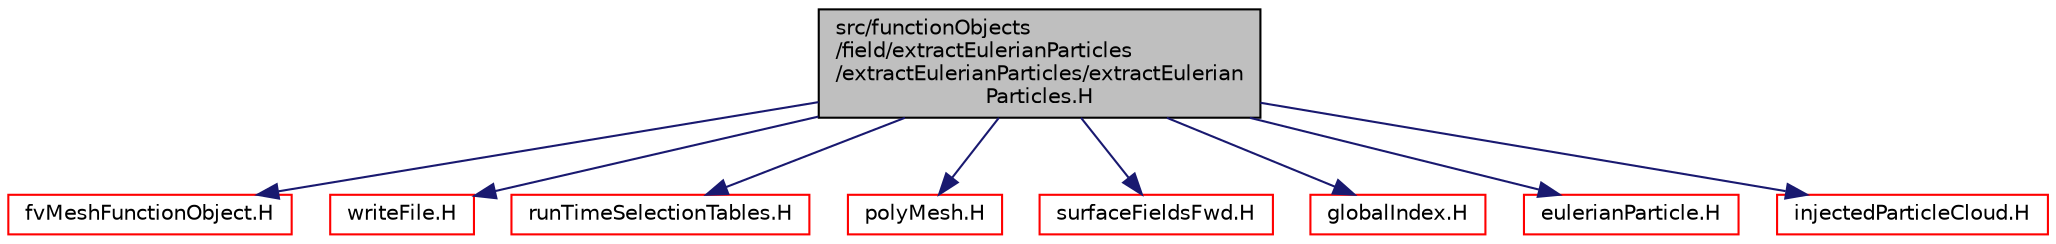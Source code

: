 digraph "src/functionObjects/field/extractEulerianParticles/extractEulerianParticles/extractEulerianParticles.H"
{
  bgcolor="transparent";
  edge [fontname="Helvetica",fontsize="10",labelfontname="Helvetica",labelfontsize="10"];
  node [fontname="Helvetica",fontsize="10",shape=record];
  Node1 [label="src/functionObjects\l/field/extractEulerianParticles\l/extractEulerianParticles/extractEulerian\lParticles.H",height=0.2,width=0.4,color="black", fillcolor="grey75", style="filled" fontcolor="black"];
  Node1 -> Node2 [color="midnightblue",fontsize="10",style="solid",fontname="Helvetica"];
  Node2 [label="fvMeshFunctionObject.H",height=0.2,width=0.4,color="red",URL="$fvMeshFunctionObject_8H.html"];
  Node1 -> Node3 [color="midnightblue",fontsize="10",style="solid",fontname="Helvetica"];
  Node3 [label="writeFile.H",height=0.2,width=0.4,color="red",URL="$writeFile_8H.html"];
  Node1 -> Node4 [color="midnightblue",fontsize="10",style="solid",fontname="Helvetica"];
  Node4 [label="runTimeSelectionTables.H",height=0.2,width=0.4,color="red",URL="$runTimeSelectionTables_8H.html",tooltip="Macros to ease declaration of run-time selection tables. "];
  Node1 -> Node5 [color="midnightblue",fontsize="10",style="solid",fontname="Helvetica"];
  Node5 [label="polyMesh.H",height=0.2,width=0.4,color="red",URL="$polyMesh_8H.html"];
  Node1 -> Node6 [color="midnightblue",fontsize="10",style="solid",fontname="Helvetica"];
  Node6 [label="surfaceFieldsFwd.H",height=0.2,width=0.4,color="red",URL="$surfaceFieldsFwd_8H.html"];
  Node1 -> Node7 [color="midnightblue",fontsize="10",style="solid",fontname="Helvetica"];
  Node7 [label="globalIndex.H",height=0.2,width=0.4,color="red",URL="$globalIndex_8H.html"];
  Node1 -> Node8 [color="midnightblue",fontsize="10",style="solid",fontname="Helvetica"];
  Node8 [label="eulerianParticle.H",height=0.2,width=0.4,color="red",URL="$eulerianParticle_8H.html"];
  Node1 -> Node9 [color="midnightblue",fontsize="10",style="solid",fontname="Helvetica"];
  Node9 [label="injectedParticleCloud.H",height=0.2,width=0.4,color="red",URL="$injectedParticleCloud_8H.html"];
}
